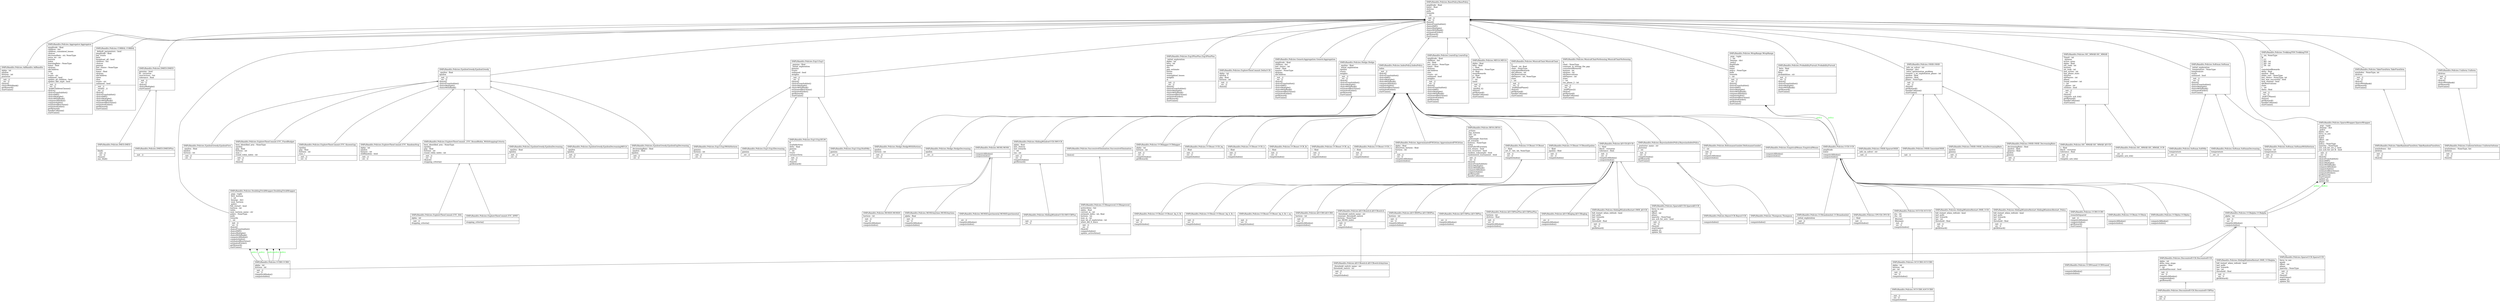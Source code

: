 digraph "classes_SMPyBandits.Policies" {
charset="utf-8"
rankdir=BT
"0" [label="{SMPyBandits.Policies.AdBandits.AdBandits|alpha : int\lepsilon\lhorizon : int\lposterior\l|__init__()\l__str__()\lchoice()\lchoiceWithRank()\lgetReward()\lstartGame()\l}", shape="record"];
"1" [label="{SMPyBandits.Policies.Aggregator.Aggregator|amplitude : float\lchildren : list\lchildren_cumulated_losses\lchoices\ldecreaseRate : str, NoneType\lextra_str : str\lhorizon\lindex\llearningRate : NoneType\llower : float\lnbArms\lnbChildren\lrate\lt : int\ltrusts : str\lunbiased : bool\lupdate_all_children : bool\lupdate_like_exp4 : bool\l|__init__()\l__str__()\l_makeChildrenChoose()\lchoice()\lchoiceFromSubSet()\lchoiceIMP()\lchoiceMultiple()\lchoiceWithRank()\lcomputeAllIndex()\lcomputeIndex()\lestimatedBestArms()\lestimatedOrder()\lgetReward()\lhandleCollision()\lstartGame()\l}", shape="record"];
"2" [label="{SMPyBandits.Policies.ApproximatedFHGittins.ApproximatedFHGittins|alpha : float\ldistortion_horizon : float\lhorizon : int\lm\l|__init__()\l__str__()\lcomputeAllIndex()\lcomputeIndex()\l}", shape="record"];
"3" [label="{SMPyBandits.Policies.BESA.BESA|_actions\l_has_horizon\l_left : int\l_right\l_subsample_function\lall_rewards\lhorizon : NoneType\lindex\lminPullsOfEachArm\lnon_binary : bool\lnon_recursive : bool\lrandom_subsample : bool\lrandomized_tournament : bool\l|__init__()\l__str__()\lchoice()\lchoiceFromSubSet()\lchoiceMultiple()\lchoiceWithRank()\lcomputeAllIndex()\lcomputeIndex()\lgetReward()\lhandleCollision()\l}", shape="record"];
"4" [label="{SMPyBandits.Policies.BasePolicy.BasePolicy|amplitude : float\llower : float\lnbArms\lpulls\lrewards\lt : int\l|__init__()\l__str__()\lchoice()\lchoiceFromSubSet()\lchoiceIMP()\lchoiceMultiple()\lchoiceWithRank()\lestimatedOrder()\lgetReward()\lstartGame()\l}", shape="record"];
"5" [label="{SMPyBandits.Policies.BayesUCB.BayesUCB|\l|computeIndex()\l}", shape="record"];
"6" [label="{SMPyBandits.Policies.BayesianIndexPolicy.BayesianIndexPolicy|_posterior_name : str\lposterior\lt : int\l|__init__()\l__str__()\lcomputeIndex()\lgetReward()\lstartGame()\l}", shape="record"];
"7" [label="{SMPyBandits.Policies.BoltzmannGumbel.BoltzmannGumbel|C : int\l|__init__()\l__str__()\lcomputeAllIndex()\lcomputeIndex()\l}", shape="record"];
"8" [label="{SMPyBandits.Policies.CORRAL.CORRAL|_default_parameters : bool\lamplitude : float\lbar_trusts\lbeta\lbroadcast_all : bool\lchildren : list\lchoices\lgamma\llast_choice : NoneType\llosses\llower : float\lnbArms\lnbChildren\lrates\lrhos\ltrusts : str\lunbiased : bool\l|__init__()\l__setattr__()\l__str__()\lchoice()\lchoiceFromSubSet()\lchoiceIMP()\lchoiceMultiple()\lchoiceWithRank()\lestimatedBestArms()\lestimatedOrder()\lgetReward()\lstartGame()\l}", shape="record"];
"9" [label="{SMPyBandits.Policies.CPUCB.CPUCB|c : float\l|__init__()\lcomputeIndex()\l}", shape="record"];
"10" [label="{SMPyBandits.Policies.DMED.DMED|genuine : bool\lkl : vectorize\lnextActions : list\ltolerance : float\l|__init__()\l__str__()\lchoice()\lchoiceMultiple()\lstartGame()\l}", shape="record"];
"11" [label="{SMPyBandits.Policies.DMED.DMEDPlus|\l|__init__()\l}", shape="record"];
"12" [label="{SMPyBandits.Policies.DiscountedUCB.DiscountedUCB|alpha : int\ldelta_time_steps\lgamma : float\lt : int\luseRealDiscount : bool\l|__init__()\l__str__()\lcomputeAllIndex()\lcomputeIndex()\lgetReward()\l}", shape="record"];
"13" [label="{SMPyBandits.Policies.DiscountedUCB.DiscountedUCBPlus|\l|__init__()\l__str__()\l}", shape="record"];
"14" [label="{SMPyBandits.Policies.DoublingTrickWrapper.DoublingTrickWrapper|_args : tuple\l_first_horizon\l_i : int\l_kwargs : dict\l_next_horizon\l_policy\lfull_restart : bool\lhorizon : int\lindex\lnext_horizon_name : str\lpolicy : NoneType\lpulls\lrewards\lt : int\l|__init__()\l__str__()\lchoice()\lchoiceFromSubSet()\lchoiceIMP()\lchoiceMultiple()\lchoiceWithRank()\lcomputeAllIndex()\lcomputeIndex()\lestimatedBestArms()\lestimatedOrder()\lgetReward()\lstartGame()\l}", shape="record"];
"15" [label="{SMPyBandits.Policies.EmpiricalMeans.EmpiricalMeans|\l|computeAllIndex()\lcomputeIndex()\l}", shape="record"];
"16" [label="{SMPyBandits.Policies.EpsilonGreedy.EpsilonDecreasing|_epsilon : float\lepsilon\l|__init__()\l__str__()\l}", shape="record"];
"17" [label="{SMPyBandits.Policies.EpsilonGreedy.EpsilonDecreasingMEGA|_epsilon\lepsilon\l|__init__()\l__str__()\l}", shape="record"];
"18" [label="{SMPyBandits.Policies.EpsilonGreedy.EpsilonExpDecreasing|_decreasingRate : float\l_epsilon : float\lepsilon\l|__init__()\l__str__()\l}", shape="record"];
"19" [label="{SMPyBandits.Policies.EpsilonGreedy.EpsilonFirst|_epsilon : float\lepsilon\lhorizon : int\l|__init__()\l__str__()\l}", shape="record"];
"20" [label="{SMPyBandits.Policies.EpsilonGreedy.EpsilonGreedy|_epsilon : float\lepsilon\l|__init__()\l__str__()\lchoice()\lchoiceFromSubSet()\lchoiceMultiple()\lchoiceWithRank()\l}", shape="record"];
"21" [label="{SMPyBandits.Policies.Exp3.Exp3|_gamma : float\l_initial_exploration\lgamma\ltrusts\lunbiased : bool\lweights\l|__init__()\l__str__()\lchoice()\lchoiceFromSubSet()\lchoiceMultiple()\lchoiceWithRank()\lestimatedBestArms()\lestimatedOrder()\lgetReward()\lstartGame()\l}", shape="record"];
"22" [label="{SMPyBandits.Policies.Exp3.Exp3Decreasing|gamma\l|__str__()\l}", shape="record"];
"23" [label="{SMPyBandits.Policies.Exp3.Exp3ELM|B\lavailableArms\ldelta : float\lgamma\lt : int\ltrusts\lvarianceTerm\l|__init__()\l__str__()\lchoice()\lgetReward()\l}", shape="record"];
"24" [label="{SMPyBandits.Policies.Exp3.Exp3SoftMix|gamma\l|__str__()\l}", shape="record"];
"25" [label="{SMPyBandits.Policies.Exp3.Exp3WithHorizon|gamma\lhorizon : int\l|__init__()\l__str__()\l}", shape="record"];
"26" [label="{SMPyBandits.Policies.Exp3PlusPlus.Exp3PlusPlus|_initial_exploration\lalpha : int\lbeta : int\lepsilon\leta\lgap_estimate\llosses\ltrusts\lunweighted_losses\lweights\lxi\l|__init__()\l__str__()\lchoice()\lchoiceFromSubSet()\lchoiceMultiple()\lchoiceWithRank()\lestimatedBestArms()\lestimatedOrder()\lgetReward()\lstartGame()\l}", shape="record"];
"27" [label="{SMPyBandits.Policies.ExploreThenCommit.DeltaUCB|alpha : int\lepsilon_T\lgap : float\lhorizon : int\l|__init__()\l__str__()\lchoice()\l}", shape="record"];
"28" [label="{SMPyBandits.Policies.ExploreThenCommit.ETC_BAI|alpha : int\l|__init__()\lstopping_criteria()\l}", shape="record"];
"29" [label="{SMPyBandits.Policies.ExploreThenCommit.ETC_FixedBudget|best_identified_arm : NoneType\lepsilon\lgap : float\lhorizon : int\lmax_t\lround_robin_index : int\l|__init__()\l__str__()\lchoice()\l}", shape="record"];
"30" [label="{SMPyBandits.Policies.ExploreThenCommit.ETC_KnownGap|epsilon\lgap : float\lhorizon : int\lmax_t\l|__init__()\l__str__()\l}", shape="record"];
"31" [label="{SMPyBandits.Policies.ExploreThenCommit.ETC_RandomStop|alpha : int\lepsilon\lhorizon : int\lstillRandom : bool\l|__init__()\l__str__()\l}", shape="record"];
"32" [label="{SMPyBandits.Policies.ExploreThenCommit.ETC_SPRT|\l|stopping_criteria()\l}", shape="record"];
"33" [label="{SMPyBandits.Policies.ExploreThenCommit._ETC_RoundRobin_WithStoppingCriteria|best_identified_arm : NoneType\lepsilon\lgap : float\lhorizon : int\lround_robin_index : int\l|__init__()\l__str__()\lchoice()\lstopping_criteria()\l}", shape="record"];
"34" [label="{SMPyBandits.Policies.GenericAggregation.GenericAggregation|amplitude : float\lchildren : list\llast_choice : int\llower : float\lmaster : NoneType\lnbArms\lnbChildren\l|__init__()\l__str__()\lchoice()\lchoiceFromSubSet()\lchoiceIMP()\lchoiceMultiple()\lchoiceWithRank()\lestimatedBestArms()\lestimatedOrder()\lgetReward()\lstartGame()\l}", shape="record"];
"35" [label="{SMPyBandits.Policies.Hedge.Hedge|_epsilon : float\l_initial_exploration\lepsilon\ltrusts\lweights\l|__init__()\l__str__()\lchoice()\lchoiceFromSubSet()\lchoiceMultiple()\lchoiceWithRank()\lestimatedBestArms()\lestimatedOrder()\lgetReward()\lstartGame()\l}", shape="record"];
"36" [label="{SMPyBandits.Policies.Hedge.HedgeDecreasing|epsilon\l|__str__()\l}", shape="record"];
"37" [label="{SMPyBandits.Policies.Hedge.HedgeWithHorizon|epsilon\lhorizon : int\l|__init__()\l__str__()\l}", shape="record"];
"38" [label="{SMPyBandits.Policies.IMED.IMED|\l|Dinf()\l__init__()\l__str__()\lchoice()\lone_Dinf()\l}", shape="record"];
"39" [label="{SMPyBandits.Policies.IndexPolicy.IndexPolicy|index\l|__init__()\lchoice()\lchoiceFromSubSet()\lchoiceIMP()\lchoiceMultiple()\lchoiceWithRank()\lcomputeAllIndex()\lcomputeIndex()\lestimatedBestArms()\lestimatedOrder()\lstartGame()\l}", shape="record"];
"40" [label="{SMPyBandits.Policies.LearnExp.LearnExp|amplitude : float\lchildren : list\leta : float\llast_choice : NoneType\llower : float\lnbArms\lnbChildren\lrate\ltrusts : str\lunbiased : bool\lweights\l|__init__()\l__str__()\lchoice()\lchoiceFromSubSet()\lchoiceIMP()\lchoiceMultiple()\lchoiceWithRank()\lestimatedBestArms()\lestimatedOrder()\lgetReward()\lstartGame()\l}", shape="record"];
"41" [label="{SMPyBandits.Policies.MEGA.MEGA|alpha : float\lbeta : float\lc : float\lchosenArm : NoneType\ld : float\lmeanRewards\lp : float\lp0 : float\lt : int\ltnext\l|__init__()\l__str__()\l_epsilon_t()\lchoice()\lgetReward()\lhandleCollision()\lstartGame()\l}", shape="record"];
"42" [label="{SMPyBandits.Policies.MOSS.MOSS|\l|computeAllIndex()\lcomputeIndex()\l}", shape="record"];
"43" [label="{SMPyBandits.Policies.MOSSAnytime.MOSSAnytime|alpha : float\l|__init__()\l__str__()\lcomputeAllIndex()\lcomputeIndex()\l}", shape="record"];
"44" [label="{SMPyBandits.Policies.MOSSExperimental.MOSSExperimental|\l|__str__()\lcomputeAllIndex()\lcomputeIndex()\l}", shape="record"];
"45" [label="{SMPyBandits.Policies.MOSSH.MOSSH|horizon : int\l|__init__()\l__str__()\lcomputeAllIndex()\lcomputeIndex()\l}", shape="record"];
"46" [label="{SMPyBandits.Policies.MusicalChair.MusicalChair|A\lTime0 : int, float\lchair : NoneType\lcumulatedRewards\lnbCollision : int\lnbObservations\lnbPlayers : int, NoneType\lstate\lt : int\l|__init__()\l__str__()\l_endInitialPhase()\lchoice()\lgetReward()\lhandleCollision()\lstartGame()\l}", shape="record"];
"47" [label="{SMPyBandits.Policies.MusicalChairNoSensing.MusicalChairNoSensing|A\lchair : NoneType\lconstant_in_testing_the_gap\lcumulatedRewards\lhorizon : int\lnbArms : int\lnbObservations\lnbPlayers : int\lstate\lt : int\ltau_phase_2 : int\l|__init__()\l__str__()\l_endPhase2()\lchoice()\lgetReward()\lhandleCollision()\lstartGame()\l}", shape="record"];
"48" [label="{SMPyBandits.Policies.OCUCB.OCUCB|eta : int\lrho : int\l|_Bterm()\l_Bterms()\l__init__()\l__str__()\lcomputeIndex()\l}", shape="record"];
"49" [label="{SMPyBandits.Policies.OCUCBH.AOCUCBH|\l|__init__()\l__str__()\lcomputeIndex()\l}", shape="record"];
"50" [label="{SMPyBandits.Policies.OCUCBH.OCUCBH|alpha : int\lhorizon : int\lpsi : int\l|__init__()\l__str__()\lcomputeIndex()\l}", shape="record"];
"51" [label="{SMPyBandits.Policies.OSSB.GaussianOSSB|\l|__init__()\l}", shape="record"];
"52" [label="{SMPyBandits.Policies.OSSB.OSSB|_info_on_solver : str\l_kwargs : dict\l_solve_optimization_problem\lcounter_s_no_exploitation_phase : int\lepsilon : float\lgamma : float\lphase : NoneType\l|__init__()\l__str__()\lchoice()\lgetReward()\lhandleCollision()\lstartGame()\l}", shape="record"];
"53" [label="{SMPyBandits.Policies.OSSB.OSSB_AutoDecreasingRate|epsilon\lgamma\l|__init__()\l__str__()\l}", shape="record"];
"54" [label="{SMPyBandits.Policies.OSSB.OSSB_DecreasingRate|_decreasingRate : float\l_epsilon : float\l_gamma : float\lepsilon\lgamma\l|__init__()\l__str__()\l}", shape="record"];
"55" [label="{SMPyBandits.Policies.OSSB.SparseOSSB|_info_on_solver : str\l|__init__()\l}", shape="record"];
"56" [label="{SMPyBandits.Policies.ProbabilityPursuit.ProbabilityPursuit|_beta : float\l_prior : str\lbeta\lprobabilities : str\l|__init__()\l__str__()\lchoice()\lchoiceFromSubSet()\lchoiceMultiple()\lchoiceWithRank()\lgetReward()\lstartGame()\l}", shape="record"];
"57" [label="{SMPyBandits.Policies.SIC_MMAB.SIC_MMAB|Time0 : int\l_nbArms\lactive_arms\lalpha : float\lext_rank : int\lhorizon\lint_rank : int\llast_action : int\llast_phase_stats\lnbArms\lnbPlayers : int\lphase\lround_number : int\lt : int\lt_phase : int\lverbose : bool\l|__init__()\l__str__()\lchoice()\lcompute_ucb_lcb()\lgetReward()\lhandleCollision()\lstartGame()\l}", shape="record"];
"58" [label="{SMPyBandits.Policies.SIC_MMAB.SIC_MMAB_UCB|\l|__str__()\lcompute_ucb_lcb()\l}", shape="record"];
"59" [label="{SMPyBandits.Policies.SIC_MMAB.SIC_MMAB_klUCB|c : float\lklucb : vectorize\ltolerance : float\l|__init__()\l__str__()\lcompute_ucb_lcb()\l}", shape="record"];
"60" [label="{SMPyBandits.Policies.SlidingWindowRestart.SWR_UCB|full_restart_when_refresh : bool\llast_pulls\llast_rewards\ltau : int\lthreshold : float\l|__init__()\l__str__()\lgetReward()\l}", shape="record"];
"61" [label="{SMPyBandits.Policies.SlidingWindowRestart.SWR_UCBalpha|full_restart_when_refresh : bool\llast_pulls\llast_rewards\ltau : int\lthreshold : float\l|__init__()\l__str__()\lgetReward()\l}", shape="record"];
"62" [label="{SMPyBandits.Policies.SlidingWindowRestart.SWR_klUCB|full_restart_when_refresh : bool\llast_pulls\llast_rewards\ltau : int\lthreshold : float\l|__init__()\l__str__()\lgetReward()\l}", shape="record"];
"63" [label="{SMPyBandits.Policies.SlidingWindowRestart.SlidingWindowsRestart_Policy|full_restart_when_refresh : bool\llast_pulls\llast_rewards\ltau : int\lthreshold : float\l|__init__()\l__str__()\lgetReward()\l}", shape="record"];
"64" [label="{SMPyBandits.Policies.SlidingWindowUCB.SWUCB|alpha : float\llast_choices\llast_rewards\lt : int\ltau : int\l|__init__()\l__str__()\lcomputeIndex()\lgetReward()\l}", shape="record"];
"65" [label="{SMPyBandits.Policies.SlidingWindowUCB.SWUCBPlus|\l|__init__()\l__str__()\l}", shape="record"];
"66" [label="{SMPyBandits.Policies.Softmax.SoftMix|temperature\l|__str__()\l}", shape="record"];
"67" [label="{SMPyBandits.Policies.Softmax.Softmax|_initial_exploration\l_temperature : NoneType\ltemperature\ltrusts\lunbiased : bool\l|__init__()\l__str__()\lchoice()\lchoiceFromSubSet()\lchoiceMultiple()\lchoiceWithRank()\lestimatedOrder()\lstartGame()\l}", shape="record"];
"68" [label="{SMPyBandits.Policies.Softmax.SoftmaxDecreasing|temperature\l|__str__()\l}", shape="record"];
"69" [label="{SMPyBandits.Policies.Softmax.SoftmaxWithHorizon|horizon : int\ltemperature\l|__init__()\l__str__()\l}", shape="record"];
"70" [label="{SMPyBandits.Policies.SparseUCB.SparseUCB|force_to_see\lgoods\loffset : int\lphase\lsparsity : NoneType\l|__init__()\l__str__()\lchoice()\lstartGame()\lupdate_j()\lupdate_k()\l}", shape="record"];
"71" [label="{SMPyBandits.Policies.SparseWrapper.SparseWrapper|_args : tuple\l_kwargs : dict\l_policy\lalpha : int\lforce_to_see\lgoods\lindex\loffset : int\lphase\lpolicy : NoneType\lsparsity : NoneType\luse_ucb_for_set_J : bool\luse_ucb_for_set_K : bool\l|__init__()\l__str__()\lchoice()\lchoiceFromSubSet()\lchoiceIMP()\lchoiceMultiple()\lchoiceWithRank()\lcomputeAllIndex()\lcomputeIndex()\lestimatedBestArms()\lestimatedOrder()\lgetReward()\lstartGame()\lupdate_j()\lupdate_k()\l}", shape="record"];
"72" [label="{SMPyBandits.Policies.SparseklUCB.SparseklUCB|force_to_see\lgoods\loffset : int\lphase\lsparsity : NoneType\luse_ucb_for_sets : bool\l|__init__()\l__str__()\lchoice()\lstartGame()\lupdate_j()\lupdate_k()\l}", shape="record"];
"73" [label="{SMPyBandits.Policies.SuccessiveElimination.SuccessiveElimination|\l|choice()\l}", shape="record"];
"74" [label="{SMPyBandits.Policies.TakeFixedArm.TakeFixedArm|armIndex : NoneType, int\lnbArms\l|__init__()\l__str__()\lchoice()\lchoiceWithRank()\lgetReward()\lstartGame()\l}", shape="record"];
"75" [label="{SMPyBandits.Policies.TakeRandomFixedArm.TakeRandomFixedArm|armIndexes : list\lnbArms\l|__init__()\l__str__()\lchoice()\l}", shape="record"];
"76" [label="{SMPyBandits.Policies.Thompson.Thompson|\l|computeIndex()\l}", shape="record"];
"77" [label="{SMPyBandits.Policies.TrekkingTSN.TrekkingTSN|J : int, NoneType\lM\lT_CC\lT_RH : int\lT_SH : int\lT_TR : int\lY\lcumulatedRewards\ldelta : float\lepsilon : float\lindex_sort : NoneType\llast_choice : NoneType, int\llast_was_successful : bool\llock_channel : bool\lnbObservations\lstate\lt : int\ltheta : float\l|__init__()\l__str__()\l_endCCPhase()\lchoice()\lgetReward()\lhandleCollision()\lstartGame()\l}", shape="record"];
"78" [label="{SMPyBandits.Policies.UCB.UCB|amplitude\llower\l|computeAllIndex()\lcomputeIndex()\l}", shape="record"];
"79" [label="{SMPyBandits.Policies.UCBH.UCBH|alpha : int\lhorizon : int\l|__init__()\l__str__()\lcomputeAllIndex()\lcomputeIndex()\l}", shape="record"];
"80" [label="{SMPyBandits.Policies.UCBV.UCBV|rewardsSquared\l|__init__()\lcomputeAllIndex()\lcomputeIndex()\lgetReward()\lstartGame()\l}", shape="record"];
"81" [label="{SMPyBandits.Policies.UCBVtuned.UCBVtuned|\l|computeAllIndex()\lcomputeIndex()\l}", shape="record"];
"82" [label="{SMPyBandits.Policies.UCBalpha.UCBalpha|alpha : int\l|__init__()\l__str__()\lcomputeAllIndex()\lcomputeIndex()\l}", shape="record"];
"83" [label="{SMPyBandits.Policies.UCBdagger.UCBdagger|alpha : int\lhorizon : int\l|__init__()\l__str__()\lcomputeIndex()\lgetReward()\l}", shape="record"];
"84" [label="{SMPyBandits.Policies.UCBimproved.UCBimproved|activeArms : list\lalpha : float\lcurrent_m : int\lestimate_delta : int, float\lhorizon : int\lmax_m : int\lmax_nb_of_exploration : int\lwhen_did_it_leave\l|__init__()\l__str__()\lchoice()\lcomputeIndex()\lupdate_activeArms()\l}", shape="record"];
"85" [label="{SMPyBandits.Policies.UCBmin.UCBmin|\l|computeAllIndex()\lcomputeIndex()\l}", shape="record"];
"86" [label="{SMPyBandits.Policies.UCBoost.UCB_bq|c : float\l|__init__()\l__str__()\lcomputeIndex()\l}", shape="record"];
"87" [label="{SMPyBandits.Policies.UCBoost.UCB_h|c : float\l|__init__()\l__str__()\lcomputeIndex()\l}", shape="record"];
"88" [label="{SMPyBandits.Policies.UCBoost.UCB_lb|c : float\l|__init__()\l__str__()\lcomputeIndex()\l}", shape="record"];
"89" [label="{SMPyBandits.Policies.UCBoost.UCB_sq|c : float\l|__init__()\l__str__()\lcomputeIndex()\l}", shape="record"];
"90" [label="{SMPyBandits.Policies.UCBoost.UCB_t|c : float\l|__init__()\l__str__()\lcomputeIndex()\l}", shape="record"];
"91" [label="{SMPyBandits.Policies.UCBoost.UCBoost|c : float\lset_D : list, int, NoneType\l|__init__()\l__str__()\lcomputeIndex()\l}", shape="record"];
"92" [label="{SMPyBandits.Policies.UCBoost.UCBoostEpsilon|c : float\lepsilon : float\l|__init__()\l__str__()\lcomputeIndex()\l}", shape="record"];
"93" [label="{SMPyBandits.Policies.UCBoost.UCBoost_bq_h_lb|\l|__init__()\l__str__()\lcomputeIndex()\l}", shape="record"];
"94" [label="{SMPyBandits.Policies.UCBoost.UCBoost_bq_h_lb_t|\l|__init__()\l__str__()\lcomputeIndex()\l}", shape="record"];
"95" [label="{SMPyBandits.Policies.UCBoost.UCBoost_bq_h_lb_t_sq|\l|__init__()\l__str__()\lcomputeIndex()\l}", shape="record"];
"96" [label="{SMPyBandits.Policies.UCBplus.UCBplus|\l|computeAllIndex()\lcomputeIndex()\l}", shape="record"];
"97" [label="{SMPyBandits.Policies.UCBrandomInit.UCBrandomInit|_initial_exploration\l|__init__()\lchoice()\l}", shape="record"];
"98" [label="{SMPyBandits.Policies.Uniform.Uniform|nbArms\l|__init__()\l__str__()\lchoice()\lchoiceWithRank()\lgetReward()\lstartGame()\l}", shape="record"];
"99" [label="{SMPyBandits.Policies.UniformOnSome.UniformOnSome|armIndexes : NoneType, list\lnbArms\l|__init__()\l__str__()\lchoice()\l}", shape="record"];
"100" [label="{SMPyBandits.Policies.WrapRange.WrapRange|_args : tuple\l_i : int\l_kwargs : dict\l_policy\lamplitude\lindex\llower\lpolicy : NoneType\lpulls\lrewards\lt : int\l|__init__()\l__str__()\lchoice()\lchoiceFromSubSet()\lchoiceIMP()\lchoiceMultiple()\lchoiceWithRank()\lcomputeAllIndex()\lcomputeIndex()\lestimatedBestArms()\lestimatedOrder()\lgetReward()\lstartGame()\l}", shape="record"];
"101" [label="{SMPyBandits.Policies.klUCB.klUCB|c : float\lklucb : vectorize\ltolerance : float\l|__init__()\l__str__()\lcomputeAllIndex()\lcomputeIndex()\l}", shape="record"];
"102" [label="{SMPyBandits.Policies.klUCBH.klUCBH|horizon : int\l|__init__()\l__str__()\lcomputeAllIndex()\lcomputeIndex()\l}", shape="record"];
"103" [label="{SMPyBandits.Policies.klUCBHPlus.klUCBHPlus|horizon : int\l|__init__()\l__str__()\lcomputeAllIndex()\lcomputeIndex()\l}", shape="record"];
"104" [label="{SMPyBandits.Policies.klUCBPlus.klUCBPlus|\l|__str__()\lcomputeAllIndex()\lcomputeIndex()\l}", shape="record"];
"105" [label="{SMPyBandits.Policies.klUCBPlusPlus.klUCBPlusPlus|horizon : int\lnbArms : float\l|__init__()\l__str__()\lcomputeAllIndex()\lcomputeIndex()\l}", shape="record"];
"106" [label="{SMPyBandits.Policies.klUCBloglog.klUCBloglog|\l|__str__()\lcomputeAllIndex()\lcomputeIndex()\l}", shape="record"];
"107" [label="{SMPyBandits.Policies.klUCBswitch.klUCBswitch|_threshold_switch_name : str\lconstant_threshold_switch\lhorizon : NoneType\luse_MOSS_index\l|__init__()\l__str__()\lcomputeIndex()\l}", shape="record"];
"108" [label="{SMPyBandits.Policies.klUCBswitch.klUCBswitchAnytime|_threshold_switch_name : str\lthreshold_switch : str\l|__init__()\l__str__()\lcomputeIndex()\l}", shape="record"];
"0" -> "4" [arrowhead="empty", arrowtail="none"];
"1" -> "4" [arrowhead="empty", arrowtail="none"];
"2" -> "39" [arrowhead="empty", arrowtail="none"];
"3" -> "39" [arrowhead="empty", arrowtail="none"];
"5" -> "6" [arrowhead="empty", arrowtail="none"];
"6" -> "39" [arrowhead="empty", arrowtail="none"];
"7" -> "39" [arrowhead="empty", arrowtail="none"];
"8" -> "4" [arrowhead="empty", arrowtail="none"];
"9" -> "78" [arrowhead="empty", arrowtail="none"];
"10" -> "4" [arrowhead="empty", arrowtail="none"];
"11" -> "10" [arrowhead="empty", arrowtail="none"];
"12" -> "82" [arrowhead="empty", arrowtail="none"];
"13" -> "12" [arrowhead="empty", arrowtail="none"];
"14" -> "4" [arrowhead="empty", arrowtail="none"];
"15" -> "39" [arrowhead="empty", arrowtail="none"];
"16" -> "20" [arrowhead="empty", arrowtail="none"];
"17" -> "20" [arrowhead="empty", arrowtail="none"];
"18" -> "20" [arrowhead="empty", arrowtail="none"];
"19" -> "20" [arrowhead="empty", arrowtail="none"];
"20" -> "4" [arrowhead="empty", arrowtail="none"];
"21" -> "4" [arrowhead="empty", arrowtail="none"];
"22" -> "21" [arrowhead="empty", arrowtail="none"];
"23" -> "21" [arrowhead="empty", arrowtail="none"];
"24" -> "21" [arrowhead="empty", arrowtail="none"];
"25" -> "21" [arrowhead="empty", arrowtail="none"];
"26" -> "4" [arrowhead="empty", arrowtail="none"];
"27" -> "4" [arrowhead="empty", arrowtail="none"];
"28" -> "33" [arrowhead="empty", arrowtail="none"];
"29" -> "20" [arrowhead="empty", arrowtail="none"];
"30" -> "20" [arrowhead="empty", arrowtail="none"];
"31" -> "20" [arrowhead="empty", arrowtail="none"];
"32" -> "33" [arrowhead="empty", arrowtail="none"];
"33" -> "20" [arrowhead="empty", arrowtail="none"];
"34" -> "4" [arrowhead="empty", arrowtail="none"];
"35" -> "4" [arrowhead="empty", arrowtail="none"];
"36" -> "35" [arrowhead="empty", arrowtail="none"];
"37" -> "35" [arrowhead="empty", arrowtail="none"];
"38" -> "10" [arrowhead="empty", arrowtail="none"];
"39" -> "4" [arrowhead="empty", arrowtail="none"];
"40" -> "4" [arrowhead="empty", arrowtail="none"];
"41" -> "4" [arrowhead="empty", arrowtail="none"];
"42" -> "39" [arrowhead="empty", arrowtail="none"];
"43" -> "42" [arrowhead="empty", arrowtail="none"];
"44" -> "42" [arrowhead="empty", arrowtail="none"];
"45" -> "42" [arrowhead="empty", arrowtail="none"];
"46" -> "4" [arrowhead="empty", arrowtail="none"];
"47" -> "4" [arrowhead="empty", arrowtail="none"];
"48" -> "78" [arrowhead="empty", arrowtail="none"];
"49" -> "50" [arrowhead="empty", arrowtail="none"];
"50" -> "48" [arrowhead="empty", arrowtail="none"];
"51" -> "52" [arrowhead="empty", arrowtail="none"];
"52" -> "4" [arrowhead="empty", arrowtail="none"];
"53" -> "52" [arrowhead="empty", arrowtail="none"];
"54" -> "52" [arrowhead="empty", arrowtail="none"];
"55" -> "52" [arrowhead="empty", arrowtail="none"];
"56" -> "4" [arrowhead="empty", arrowtail="none"];
"57" -> "4" [arrowhead="empty", arrowtail="none"];
"58" -> "57" [arrowhead="empty", arrowtail="none"];
"59" -> "57" [arrowhead="empty", arrowtail="none"];
"60" -> "78" [arrowhead="empty", arrowtail="none"];
"61" -> "82" [arrowhead="empty", arrowtail="none"];
"62" -> "101" [arrowhead="empty", arrowtail="none"];
"63" -> "78" [arrowhead="empty", arrowtail="none"];
"64" -> "39" [arrowhead="empty", arrowtail="none"];
"65" -> "64" [arrowhead="empty", arrowtail="none"];
"66" -> "67" [arrowhead="empty", arrowtail="none"];
"67" -> "4" [arrowhead="empty", arrowtail="none"];
"68" -> "67" [arrowhead="empty", arrowtail="none"];
"69" -> "67" [arrowhead="empty", arrowtail="none"];
"70" -> "82" [arrowhead="empty", arrowtail="none"];
"71" -> "4" [arrowhead="empty", arrowtail="none"];
"72" -> "101" [arrowhead="empty", arrowtail="none"];
"73" -> "39" [arrowhead="empty", arrowtail="none"];
"74" -> "4" [arrowhead="empty", arrowtail="none"];
"75" -> "74" [arrowhead="empty", arrowtail="none"];
"76" -> "6" [arrowhead="empty", arrowtail="none"];
"77" -> "4" [arrowhead="empty", arrowtail="none"];
"78" -> "39" [arrowhead="empty", arrowtail="none"];
"79" -> "82" [arrowhead="empty", arrowtail="none"];
"80" -> "78" [arrowhead="empty", arrowtail="none"];
"81" -> "80" [arrowhead="empty", arrowtail="none"];
"82" -> "78" [arrowhead="empty", arrowtail="none"];
"83" -> "39" [arrowhead="empty", arrowtail="none"];
"84" -> "73" [arrowhead="empty", arrowtail="none"];
"85" -> "78" [arrowhead="empty", arrowtail="none"];
"86" -> "39" [arrowhead="empty", arrowtail="none"];
"87" -> "39" [arrowhead="empty", arrowtail="none"];
"88" -> "39" [arrowhead="empty", arrowtail="none"];
"89" -> "39" [arrowhead="empty", arrowtail="none"];
"90" -> "39" [arrowhead="empty", arrowtail="none"];
"91" -> "39" [arrowhead="empty", arrowtail="none"];
"92" -> "39" [arrowhead="empty", arrowtail="none"];
"93" -> "91" [arrowhead="empty", arrowtail="none"];
"94" -> "91" [arrowhead="empty", arrowtail="none"];
"95" -> "91" [arrowhead="empty", arrowtail="none"];
"96" -> "78" [arrowhead="empty", arrowtail="none"];
"97" -> "78" [arrowhead="empty", arrowtail="none"];
"98" -> "4" [arrowhead="empty", arrowtail="none"];
"99" -> "98" [arrowhead="empty", arrowtail="none"];
"100" -> "4" [arrowhead="empty", arrowtail="none"];
"101" -> "39" [arrowhead="empty", arrowtail="none"];
"102" -> "101" [arrowhead="empty", arrowtail="none"];
"103" -> "101" [arrowhead="empty", arrowtail="none"];
"104" -> "101" [arrowhead="empty", arrowtail="none"];
"105" -> "101" [arrowhead="empty", arrowtail="none"];
"106" -> "101" [arrowhead="empty", arrowtail="none"];
"107" -> "101" [arrowhead="empty", arrowtail="none"];
"108" -> "107" [arrowhead="empty", arrowtail="none"];
"78" -> "100" [arrowhead="diamond", arrowtail="none", fontcolor="green", label="_policy", style="solid"];
"78" -> "100" [arrowhead="diamond", arrowtail="none", fontcolor="green", label="policy", style="solid"];
"79" -> "14" [arrowhead="diamond", arrowtail="none", fontcolor="green", label="_policy", style="solid"];
"79" -> "14" [arrowhead="diamond", arrowtail="none", fontcolor="green", label="policy", style="solid"];
"79" -> "14" [arrowhead="diamond", arrowtail="none", fontcolor="green", label="policy", style="solid"];
"79" -> "14" [arrowhead="diamond", arrowtail="none", fontcolor="green", label="policy", style="solid"];
"79" -> "14" [arrowhead="diamond", arrowtail="none", fontcolor="green", label="policy", style="solid"];
"82" -> "71" [arrowhead="diamond", arrowtail="none", fontcolor="green", label="_policy", style="solid"];
"82" -> "71" [arrowhead="diamond", arrowtail="none", fontcolor="green", label="policy", style="solid"];
}
